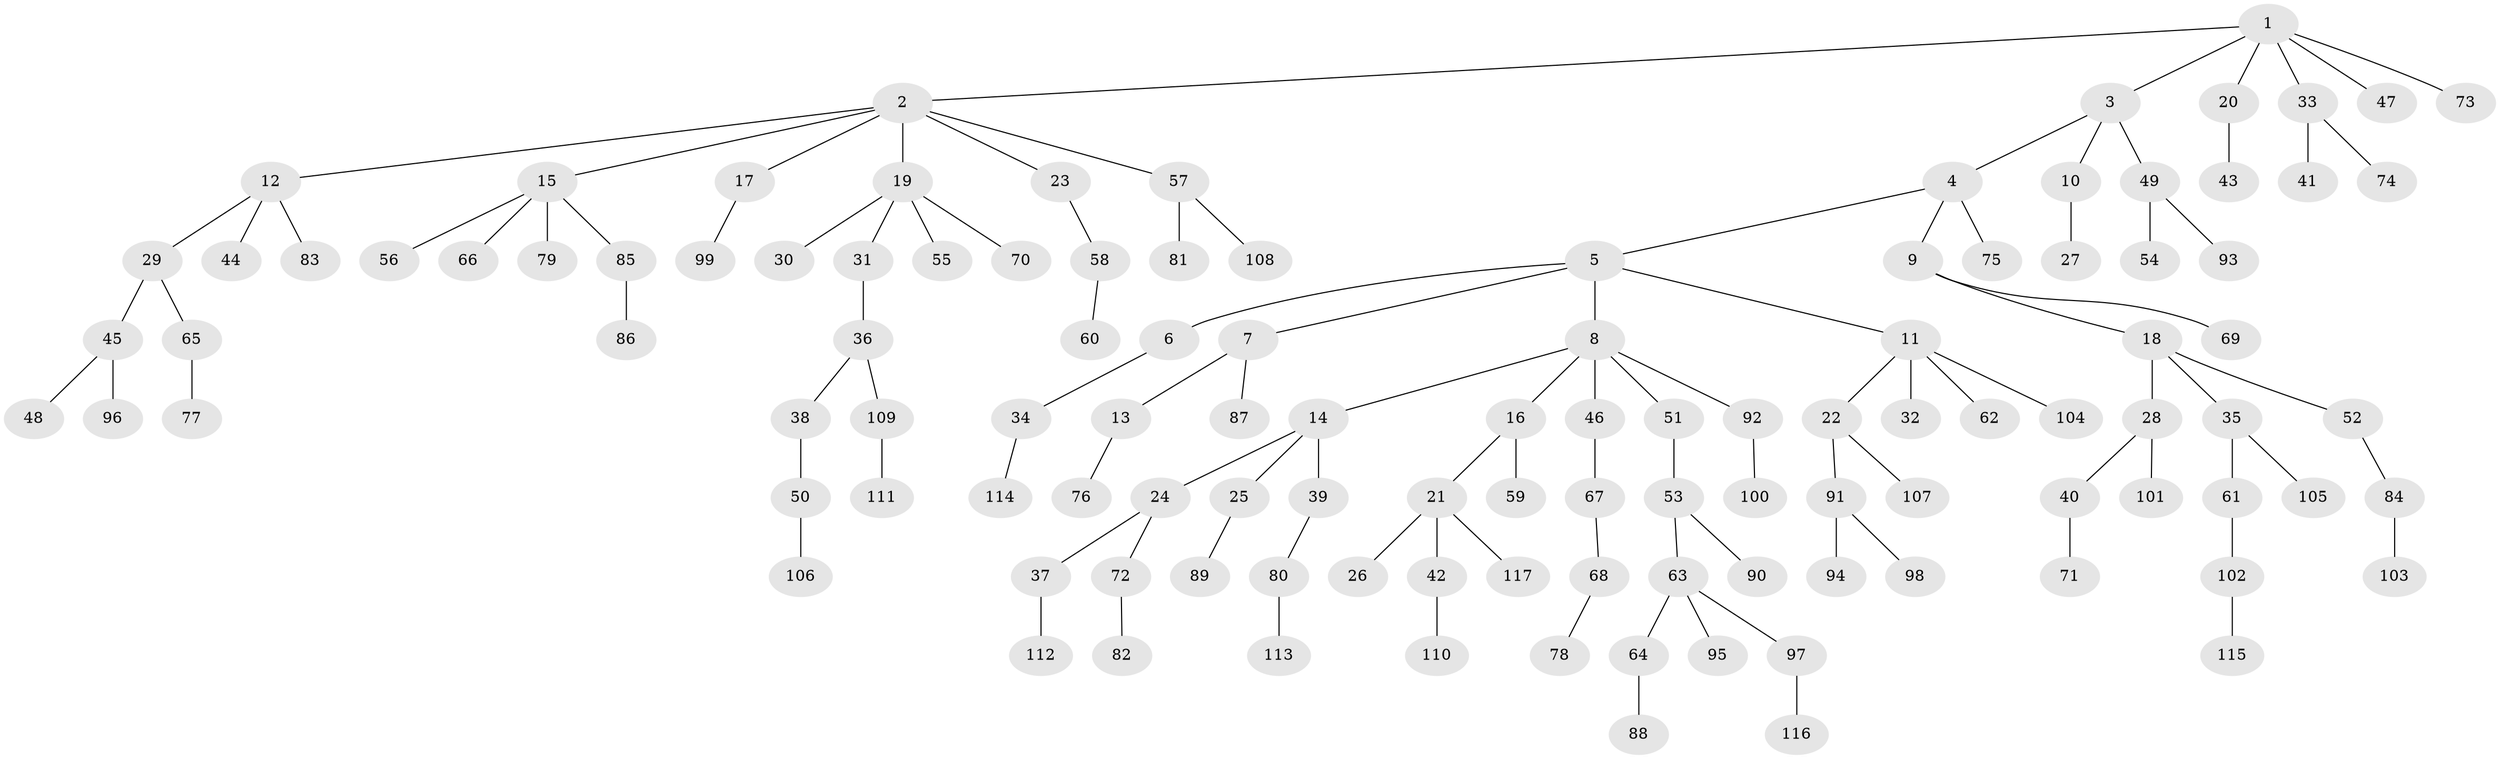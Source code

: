 // coarse degree distribution, {4: 0.0425531914893617, 6: 0.0425531914893617, 3: 0.1276595744680851, 1: 0.425531914893617, 2: 0.3617021276595745}
// Generated by graph-tools (version 1.1) at 2025/51/03/04/25 22:51:46]
// undirected, 117 vertices, 116 edges
graph export_dot {
  node [color=gray90,style=filled];
  1;
  2;
  3;
  4;
  5;
  6;
  7;
  8;
  9;
  10;
  11;
  12;
  13;
  14;
  15;
  16;
  17;
  18;
  19;
  20;
  21;
  22;
  23;
  24;
  25;
  26;
  27;
  28;
  29;
  30;
  31;
  32;
  33;
  34;
  35;
  36;
  37;
  38;
  39;
  40;
  41;
  42;
  43;
  44;
  45;
  46;
  47;
  48;
  49;
  50;
  51;
  52;
  53;
  54;
  55;
  56;
  57;
  58;
  59;
  60;
  61;
  62;
  63;
  64;
  65;
  66;
  67;
  68;
  69;
  70;
  71;
  72;
  73;
  74;
  75;
  76;
  77;
  78;
  79;
  80;
  81;
  82;
  83;
  84;
  85;
  86;
  87;
  88;
  89;
  90;
  91;
  92;
  93;
  94;
  95;
  96;
  97;
  98;
  99;
  100;
  101;
  102;
  103;
  104;
  105;
  106;
  107;
  108;
  109;
  110;
  111;
  112;
  113;
  114;
  115;
  116;
  117;
  1 -- 2;
  1 -- 3;
  1 -- 20;
  1 -- 33;
  1 -- 47;
  1 -- 73;
  2 -- 12;
  2 -- 15;
  2 -- 17;
  2 -- 19;
  2 -- 23;
  2 -- 57;
  3 -- 4;
  3 -- 10;
  3 -- 49;
  4 -- 5;
  4 -- 9;
  4 -- 75;
  5 -- 6;
  5 -- 7;
  5 -- 8;
  5 -- 11;
  6 -- 34;
  7 -- 13;
  7 -- 87;
  8 -- 14;
  8 -- 16;
  8 -- 46;
  8 -- 51;
  8 -- 92;
  9 -- 18;
  9 -- 69;
  10 -- 27;
  11 -- 22;
  11 -- 32;
  11 -- 62;
  11 -- 104;
  12 -- 29;
  12 -- 44;
  12 -- 83;
  13 -- 76;
  14 -- 24;
  14 -- 25;
  14 -- 39;
  15 -- 56;
  15 -- 66;
  15 -- 79;
  15 -- 85;
  16 -- 21;
  16 -- 59;
  17 -- 99;
  18 -- 28;
  18 -- 35;
  18 -- 52;
  19 -- 30;
  19 -- 31;
  19 -- 55;
  19 -- 70;
  20 -- 43;
  21 -- 26;
  21 -- 42;
  21 -- 117;
  22 -- 91;
  22 -- 107;
  23 -- 58;
  24 -- 37;
  24 -- 72;
  25 -- 89;
  28 -- 40;
  28 -- 101;
  29 -- 45;
  29 -- 65;
  31 -- 36;
  33 -- 41;
  33 -- 74;
  34 -- 114;
  35 -- 61;
  35 -- 105;
  36 -- 38;
  36 -- 109;
  37 -- 112;
  38 -- 50;
  39 -- 80;
  40 -- 71;
  42 -- 110;
  45 -- 48;
  45 -- 96;
  46 -- 67;
  49 -- 54;
  49 -- 93;
  50 -- 106;
  51 -- 53;
  52 -- 84;
  53 -- 63;
  53 -- 90;
  57 -- 81;
  57 -- 108;
  58 -- 60;
  61 -- 102;
  63 -- 64;
  63 -- 95;
  63 -- 97;
  64 -- 88;
  65 -- 77;
  67 -- 68;
  68 -- 78;
  72 -- 82;
  80 -- 113;
  84 -- 103;
  85 -- 86;
  91 -- 94;
  91 -- 98;
  92 -- 100;
  97 -- 116;
  102 -- 115;
  109 -- 111;
}
